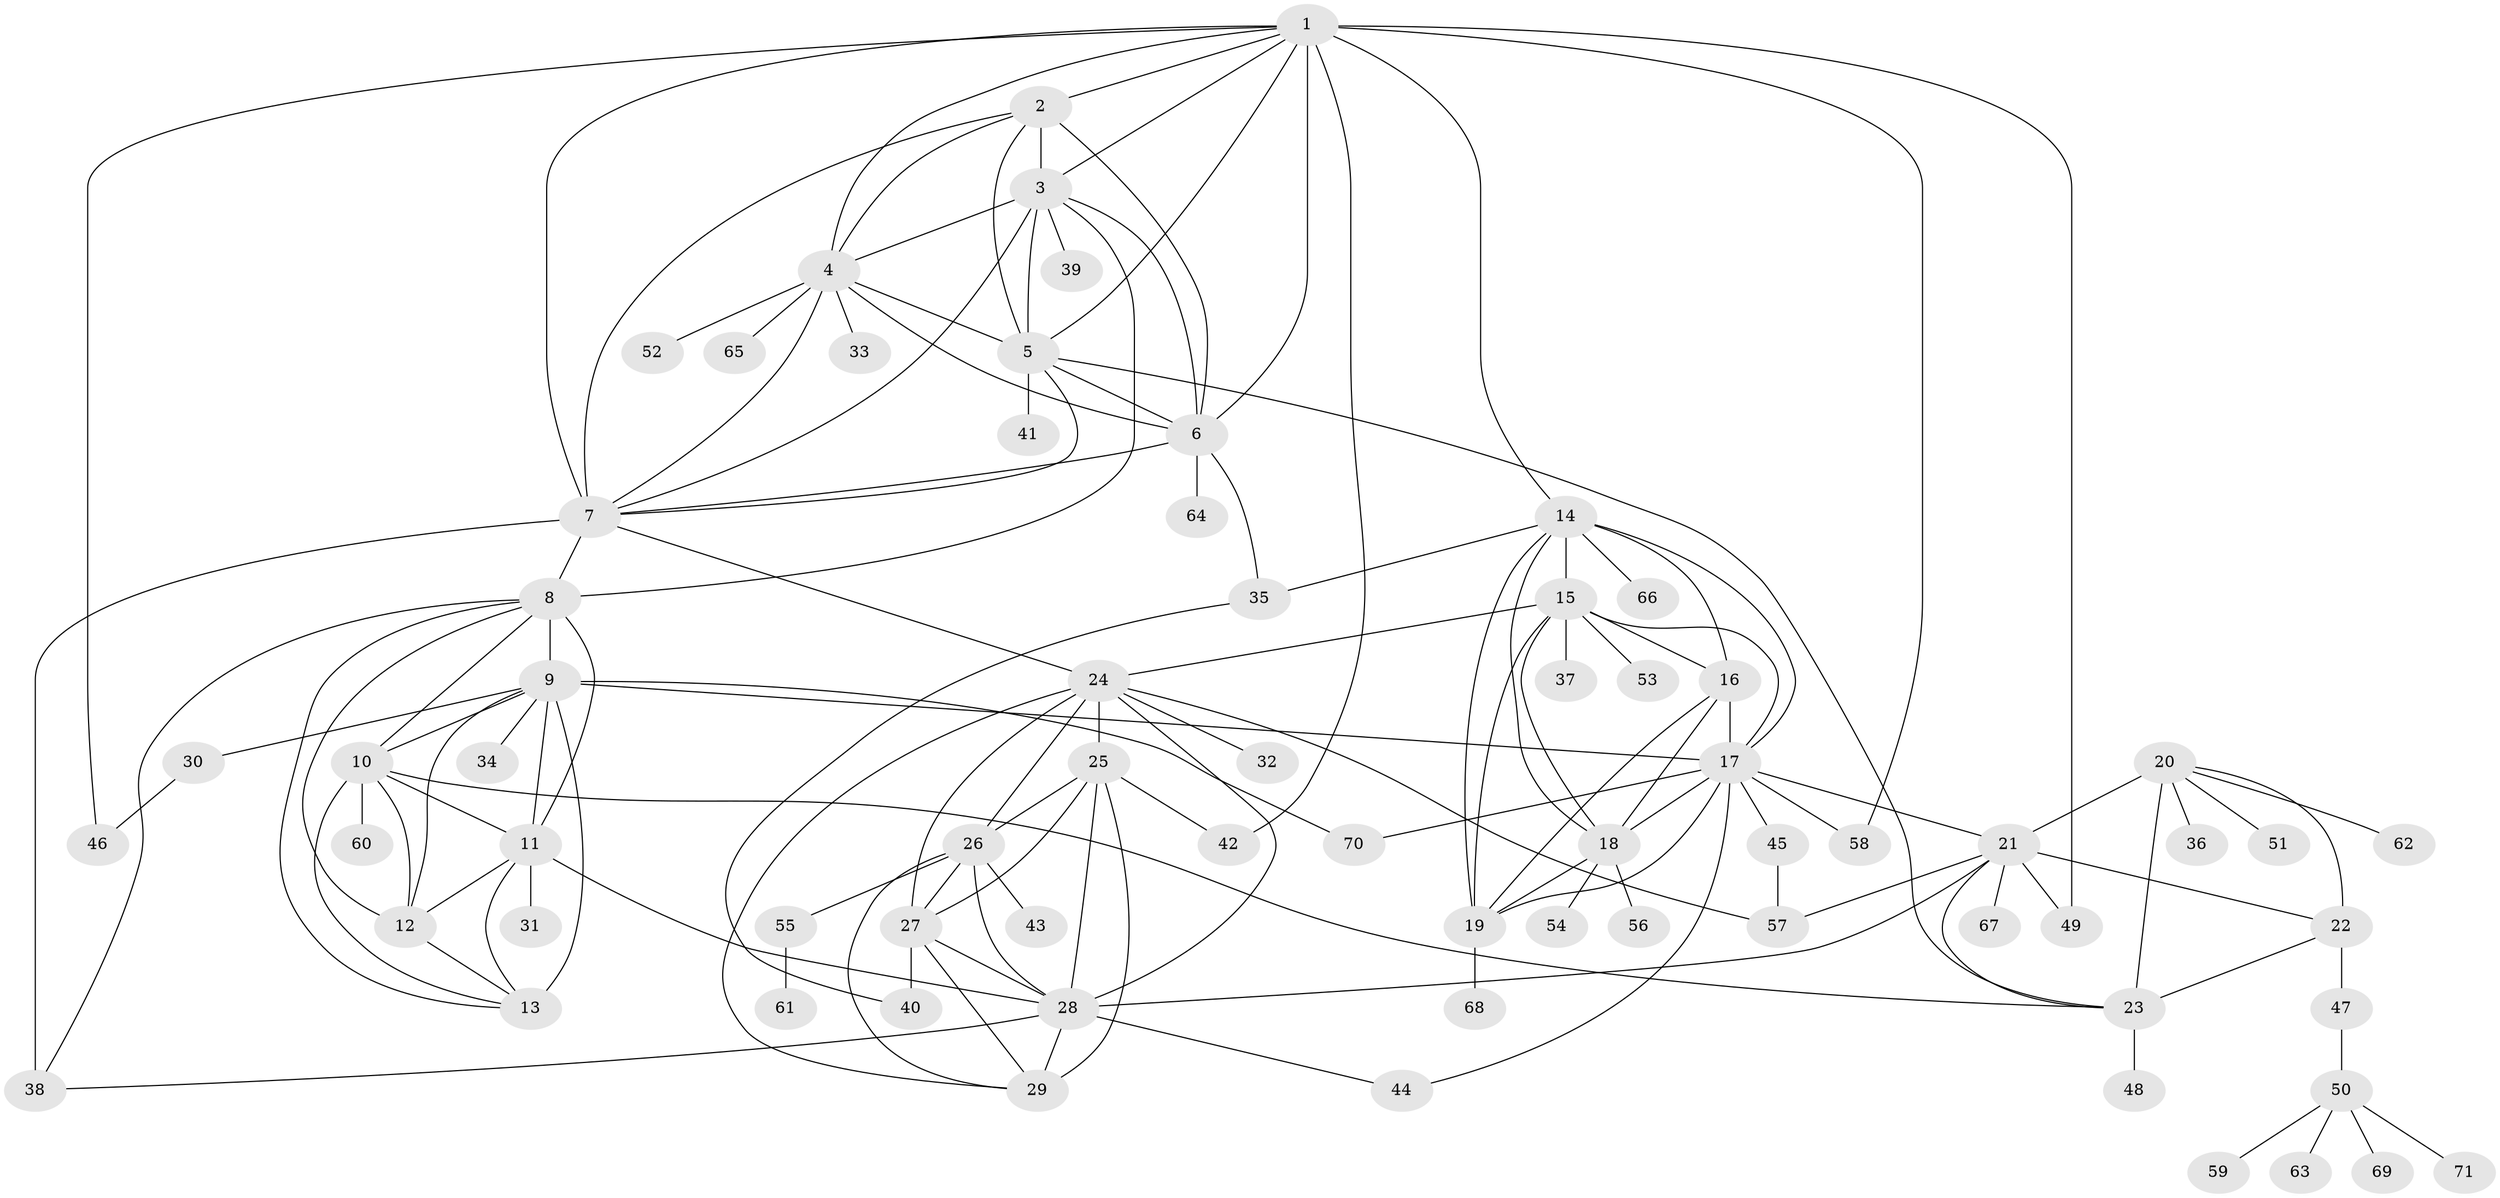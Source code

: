 // original degree distribution, {14: 0.007042253521126761, 12: 0.035211267605633804, 7: 0.04929577464788732, 11: 0.04225352112676056, 9: 0.028169014084507043, 10: 0.028169014084507043, 8: 0.04225352112676056, 6: 0.02112676056338028, 1: 0.5563380281690141, 2: 0.15492957746478872, 4: 0.007042253521126761, 3: 0.028169014084507043}
// Generated by graph-tools (version 1.1) at 2025/37/03/09/25 02:37:21]
// undirected, 71 vertices, 137 edges
graph export_dot {
graph [start="1"]
  node [color=gray90,style=filled];
  1;
  2;
  3;
  4;
  5;
  6;
  7;
  8;
  9;
  10;
  11;
  12;
  13;
  14;
  15;
  16;
  17;
  18;
  19;
  20;
  21;
  22;
  23;
  24;
  25;
  26;
  27;
  28;
  29;
  30;
  31;
  32;
  33;
  34;
  35;
  36;
  37;
  38;
  39;
  40;
  41;
  42;
  43;
  44;
  45;
  46;
  47;
  48;
  49;
  50;
  51;
  52;
  53;
  54;
  55;
  56;
  57;
  58;
  59;
  60;
  61;
  62;
  63;
  64;
  65;
  66;
  67;
  68;
  69;
  70;
  71;
  1 -- 2 [weight=1.0];
  1 -- 3 [weight=1.0];
  1 -- 4 [weight=1.0];
  1 -- 5 [weight=1.0];
  1 -- 6 [weight=1.0];
  1 -- 7 [weight=1.0];
  1 -- 14 [weight=1.0];
  1 -- 42 [weight=1.0];
  1 -- 46 [weight=1.0];
  1 -- 49 [weight=3.0];
  1 -- 58 [weight=1.0];
  2 -- 3 [weight=6.0];
  2 -- 4 [weight=1.0];
  2 -- 5 [weight=1.0];
  2 -- 6 [weight=1.0];
  2 -- 7 [weight=1.0];
  3 -- 4 [weight=1.0];
  3 -- 5 [weight=1.0];
  3 -- 6 [weight=1.0];
  3 -- 7 [weight=1.0];
  3 -- 8 [weight=1.0];
  3 -- 39 [weight=1.0];
  4 -- 5 [weight=1.0];
  4 -- 6 [weight=1.0];
  4 -- 7 [weight=1.0];
  4 -- 33 [weight=1.0];
  4 -- 52 [weight=1.0];
  4 -- 65 [weight=2.0];
  5 -- 6 [weight=1.0];
  5 -- 7 [weight=1.0];
  5 -- 23 [weight=1.0];
  5 -- 41 [weight=3.0];
  6 -- 7 [weight=1.0];
  6 -- 35 [weight=1.0];
  6 -- 64 [weight=1.0];
  7 -- 8 [weight=1.0];
  7 -- 24 [weight=1.0];
  7 -- 38 [weight=3.0];
  8 -- 9 [weight=2.0];
  8 -- 10 [weight=1.0];
  8 -- 11 [weight=1.0];
  8 -- 12 [weight=1.0];
  8 -- 13 [weight=1.0];
  8 -- 38 [weight=1.0];
  9 -- 10 [weight=2.0];
  9 -- 11 [weight=2.0];
  9 -- 12 [weight=2.0];
  9 -- 13 [weight=4.0];
  9 -- 17 [weight=1.0];
  9 -- 30 [weight=1.0];
  9 -- 34 [weight=1.0];
  9 -- 70 [weight=1.0];
  10 -- 11 [weight=1.0];
  10 -- 12 [weight=1.0];
  10 -- 13 [weight=1.0];
  10 -- 23 [weight=1.0];
  10 -- 60 [weight=1.0];
  11 -- 12 [weight=1.0];
  11 -- 13 [weight=1.0];
  11 -- 28 [weight=1.0];
  11 -- 31 [weight=3.0];
  12 -- 13 [weight=1.0];
  14 -- 15 [weight=1.0];
  14 -- 16 [weight=1.0];
  14 -- 17 [weight=2.0];
  14 -- 18 [weight=1.0];
  14 -- 19 [weight=1.0];
  14 -- 35 [weight=1.0];
  14 -- 66 [weight=1.0];
  15 -- 16 [weight=1.0];
  15 -- 17 [weight=2.0];
  15 -- 18 [weight=1.0];
  15 -- 19 [weight=1.0];
  15 -- 24 [weight=1.0];
  15 -- 37 [weight=1.0];
  15 -- 53 [weight=1.0];
  16 -- 17 [weight=2.0];
  16 -- 18 [weight=1.0];
  16 -- 19 [weight=1.0];
  17 -- 18 [weight=2.0];
  17 -- 19 [weight=2.0];
  17 -- 21 [weight=1.0];
  17 -- 44 [weight=1.0];
  17 -- 45 [weight=1.0];
  17 -- 58 [weight=1.0];
  17 -- 70 [weight=1.0];
  18 -- 19 [weight=1.0];
  18 -- 54 [weight=1.0];
  18 -- 56 [weight=3.0];
  19 -- 68 [weight=1.0];
  20 -- 21 [weight=4.0];
  20 -- 22 [weight=4.0];
  20 -- 23 [weight=4.0];
  20 -- 36 [weight=2.0];
  20 -- 51 [weight=1.0];
  20 -- 62 [weight=1.0];
  21 -- 22 [weight=1.0];
  21 -- 23 [weight=1.0];
  21 -- 28 [weight=1.0];
  21 -- 49 [weight=1.0];
  21 -- 57 [weight=1.0];
  21 -- 67 [weight=1.0];
  22 -- 23 [weight=1.0];
  22 -- 47 [weight=1.0];
  23 -- 48 [weight=1.0];
  24 -- 25 [weight=2.0];
  24 -- 26 [weight=1.0];
  24 -- 27 [weight=1.0];
  24 -- 28 [weight=1.0];
  24 -- 29 [weight=1.0];
  24 -- 32 [weight=1.0];
  24 -- 57 [weight=1.0];
  25 -- 26 [weight=2.0];
  25 -- 27 [weight=2.0];
  25 -- 28 [weight=2.0];
  25 -- 29 [weight=2.0];
  25 -- 42 [weight=6.0];
  26 -- 27 [weight=1.0];
  26 -- 28 [weight=1.0];
  26 -- 29 [weight=1.0];
  26 -- 43 [weight=1.0];
  26 -- 55 [weight=1.0];
  27 -- 28 [weight=1.0];
  27 -- 29 [weight=1.0];
  27 -- 40 [weight=1.0];
  28 -- 29 [weight=1.0];
  28 -- 38 [weight=1.0];
  28 -- 44 [weight=1.0];
  30 -- 46 [weight=1.0];
  35 -- 40 [weight=1.0];
  45 -- 57 [weight=1.0];
  47 -- 50 [weight=1.0];
  50 -- 59 [weight=1.0];
  50 -- 63 [weight=1.0];
  50 -- 69 [weight=1.0];
  50 -- 71 [weight=1.0];
  55 -- 61 [weight=1.0];
}
